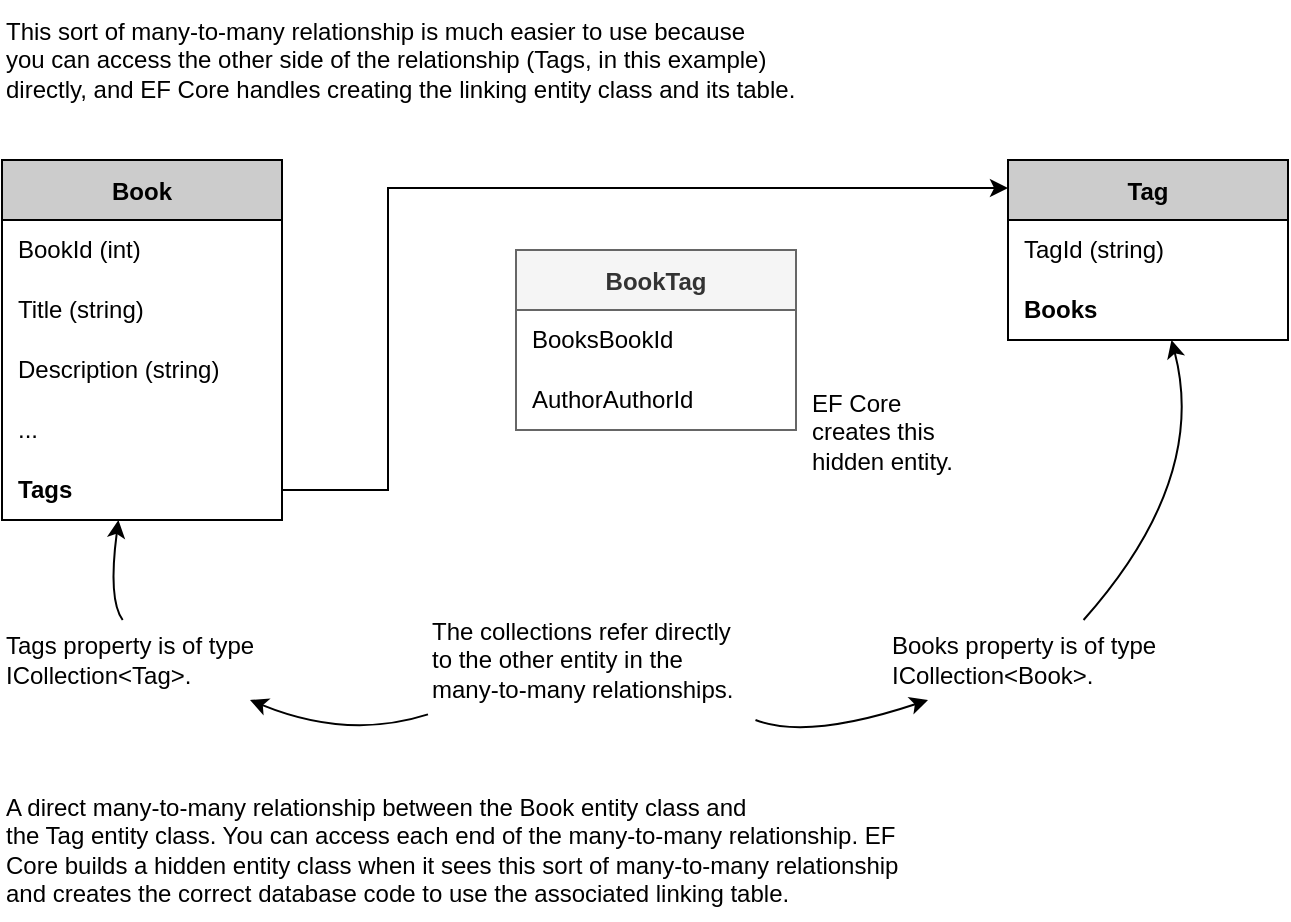 <mxfile version="20.7.4" type="device"><diagram id="ahAyE9eUKxN_0jiChCt0" name="Sayfa -1"><mxGraphModel dx="458" dy="836" grid="1" gridSize="10" guides="1" tooltips="1" connect="1" arrows="1" fold="1" page="1" pageScale="1" pageWidth="827" pageHeight="1169" math="0" shadow="0"><root><mxCell id="0"/><mxCell id="1" parent="0"/><mxCell id="wxeQToPNwxiqv6gHcwya-2" value="Book" style="shape=table;startSize=30;container=1;collapsible=0;childLayout=tableLayout;fixedRows=1;rowLines=0;fontStyle=1;fillColor=#CCCCCC;" parent="1" vertex="1"><mxGeometry x="17" y="240" width="140" height="180" as="geometry"/></mxCell><mxCell id="wxeQToPNwxiqv6gHcwya-3" value="" style="shape=tableRow;horizontal=0;startSize=0;swimlaneHead=0;swimlaneBody=0;top=0;left=0;bottom=0;right=0;collapsible=0;dropTarget=0;fillColor=none;points=[[0,0.5],[1,0.5]];portConstraint=eastwest;" parent="wxeQToPNwxiqv6gHcwya-2" vertex="1"><mxGeometry y="30" width="140" height="30" as="geometry"/></mxCell><mxCell id="wxeQToPNwxiqv6gHcwya-5" value="BookId (int)" style="shape=partialRectangle;connectable=0;fillColor=none;top=0;left=0;bottom=1;right=0;align=left;spacingLeft=6;overflow=hidden;strokeColor=none;perimeterSpacing=0;shadow=0;labelBorderColor=none;whiteSpace=wrap;html=1;labelBackgroundColor=none;fontStyle=0" parent="wxeQToPNwxiqv6gHcwya-3" vertex="1"><mxGeometry width="140" height="30" as="geometry"><mxRectangle width="140" height="30" as="alternateBounds"/></mxGeometry></mxCell><mxCell id="wxeQToPNwxiqv6gHcwya-12" style="shape=tableRow;horizontal=0;startSize=0;swimlaneHead=0;swimlaneBody=0;top=0;left=0;bottom=0;right=0;collapsible=0;dropTarget=0;fillColor=none;points=[[0,0.5],[1,0.5]];portConstraint=eastwest;" parent="wxeQToPNwxiqv6gHcwya-2" vertex="1"><mxGeometry y="60" width="140" height="30" as="geometry"/></mxCell><mxCell id="wxeQToPNwxiqv6gHcwya-14" value="Title (string)" style="shape=partialRectangle;html=1;whiteSpace=wrap;connectable=0;fillColor=none;top=0;left=0;bottom=0;right=0;align=left;spacingLeft=6;overflow=hidden;" parent="wxeQToPNwxiqv6gHcwya-12" vertex="1"><mxGeometry width="140" height="30" as="geometry"><mxRectangle width="140" height="30" as="alternateBounds"/></mxGeometry></mxCell><mxCell id="8TTu3AU7FuMcTz6wTz4p-1" style="shape=tableRow;horizontal=0;startSize=0;swimlaneHead=0;swimlaneBody=0;top=0;left=0;bottom=0;right=0;collapsible=0;dropTarget=0;fillColor=none;points=[[0,0.5],[1,0.5]];portConstraint=eastwest;" parent="wxeQToPNwxiqv6gHcwya-2" vertex="1"><mxGeometry y="90" width="140" height="30" as="geometry"/></mxCell><mxCell id="8TTu3AU7FuMcTz6wTz4p-3" value="Description (string)" style="shape=partialRectangle;html=1;whiteSpace=wrap;connectable=0;fillColor=none;top=0;left=0;bottom=0;right=0;align=left;spacingLeft=6;overflow=hidden;" parent="8TTu3AU7FuMcTz6wTz4p-1" vertex="1"><mxGeometry width="140" height="30" as="geometry"><mxRectangle width="140" height="30" as="alternateBounds"/></mxGeometry></mxCell><mxCell id="TqyidyxF7hrbDMszk3ou-3" style="shape=tableRow;horizontal=0;startSize=0;swimlaneHead=0;swimlaneBody=0;top=0;left=0;bottom=0;right=0;collapsible=0;dropTarget=0;fillColor=none;points=[[0,0.5],[1,0.5]];portConstraint=eastwest;" parent="wxeQToPNwxiqv6gHcwya-2" vertex="1"><mxGeometry y="120" width="140" height="30" as="geometry"/></mxCell><mxCell id="TqyidyxF7hrbDMszk3ou-4" value="..." style="shape=partialRectangle;html=1;whiteSpace=wrap;connectable=0;fillColor=none;top=0;left=0;bottom=0;right=0;align=left;spacingLeft=6;overflow=hidden;" parent="TqyidyxF7hrbDMszk3ou-3" vertex="1"><mxGeometry width="140" height="30" as="geometry"><mxRectangle width="140" height="30" as="alternateBounds"/></mxGeometry></mxCell><mxCell id="TqyidyxF7hrbDMszk3ou-1" style="shape=tableRow;horizontal=0;startSize=0;swimlaneHead=0;swimlaneBody=0;top=0;left=0;bottom=0;right=0;collapsible=0;dropTarget=0;fillColor=none;points=[[0,0.5],[1,0.5]];portConstraint=eastwest;" parent="wxeQToPNwxiqv6gHcwya-2" vertex="1"><mxGeometry y="150" width="140" height="30" as="geometry"/></mxCell><mxCell id="TqyidyxF7hrbDMszk3ou-2" value="Tags" style="shape=partialRectangle;html=1;whiteSpace=wrap;connectable=0;fillColor=none;top=0;left=0;bottom=0;right=0;align=left;spacingLeft=6;overflow=hidden;fontStyle=1" parent="TqyidyxF7hrbDMszk3ou-1" vertex="1"><mxGeometry width="140" height="30" as="geometry"><mxRectangle width="140" height="30" as="alternateBounds"/></mxGeometry></mxCell><mxCell id="TqyidyxF7hrbDMszk3ou-27" value="BookTag" style="shape=table;startSize=30;container=1;collapsible=0;childLayout=tableLayout;fixedRows=1;rowLines=0;fontStyle=1;fillColor=#f5f5f5;fontColor=#333333;strokeColor=#666666;" parent="1" vertex="1"><mxGeometry x="274" y="285" width="140" height="90" as="geometry"/></mxCell><mxCell id="TqyidyxF7hrbDMszk3ou-28" value="" style="shape=tableRow;horizontal=0;startSize=0;swimlaneHead=0;swimlaneBody=0;top=0;left=0;bottom=0;right=0;collapsible=0;dropTarget=0;fillColor=none;points=[[0,0.5],[1,0.5]];portConstraint=eastwest;" parent="TqyidyxF7hrbDMszk3ou-27" vertex="1"><mxGeometry y="30" width="140" height="30" as="geometry"/></mxCell><mxCell id="TqyidyxF7hrbDMszk3ou-29" value="BooksBookId" style="shape=partialRectangle;connectable=0;fillColor=none;top=0;left=0;bottom=1;right=0;align=left;spacingLeft=6;overflow=hidden;strokeColor=none;perimeterSpacing=0;shadow=0;labelBorderColor=none;whiteSpace=wrap;html=1;labelBackgroundColor=none;fontStyle=0" parent="TqyidyxF7hrbDMszk3ou-28" vertex="1"><mxGeometry width="140" height="30" as="geometry"><mxRectangle width="140" height="30" as="alternateBounds"/></mxGeometry></mxCell><mxCell id="TqyidyxF7hrbDMszk3ou-30" style="shape=tableRow;horizontal=0;startSize=0;swimlaneHead=0;swimlaneBody=0;top=0;left=0;bottom=0;right=0;collapsible=0;dropTarget=0;fillColor=none;points=[[0,0.5],[1,0.5]];portConstraint=eastwest;" parent="TqyidyxF7hrbDMszk3ou-27" vertex="1"><mxGeometry y="60" width="140" height="30" as="geometry"/></mxCell><mxCell id="TqyidyxF7hrbDMszk3ou-31" value="AuthorAuthorId" style="shape=partialRectangle;html=1;whiteSpace=wrap;connectable=0;fillColor=none;top=0;left=0;bottom=0;right=0;align=left;spacingLeft=6;overflow=hidden;" parent="TqyidyxF7hrbDMszk3ou-30" vertex="1"><mxGeometry width="140" height="30" as="geometry"><mxRectangle width="140" height="30" as="alternateBounds"/></mxGeometry></mxCell><mxCell id="TqyidyxF7hrbDMszk3ou-38" value="Tag" style="shape=table;startSize=30;container=1;collapsible=0;childLayout=tableLayout;fixedRows=1;rowLines=0;fontStyle=1;fillColor=#CCCCCC;" parent="1" vertex="1"><mxGeometry x="520" y="240" width="140" height="90" as="geometry"/></mxCell><mxCell id="TqyidyxF7hrbDMszk3ou-41" style="shape=tableRow;horizontal=0;startSize=0;swimlaneHead=0;swimlaneBody=0;top=0;left=0;bottom=0;right=0;collapsible=0;dropTarget=0;fillColor=none;points=[[0,0.5],[1,0.5]];portConstraint=eastwest;" parent="TqyidyxF7hrbDMszk3ou-38" vertex="1"><mxGeometry y="30" width="140" height="30" as="geometry"/></mxCell><mxCell id="TqyidyxF7hrbDMszk3ou-42" value="TagId (string)" style="shape=partialRectangle;html=1;whiteSpace=wrap;connectable=0;fillColor=none;top=0;left=0;bottom=0;right=0;align=left;spacingLeft=6;overflow=hidden;" parent="TqyidyxF7hrbDMszk3ou-41" vertex="1"><mxGeometry width="140" height="30" as="geometry"><mxRectangle width="140" height="30" as="alternateBounds"/></mxGeometry></mxCell><mxCell id="TqyidyxF7hrbDMszk3ou-45" style="shape=tableRow;horizontal=0;startSize=0;swimlaneHead=0;swimlaneBody=0;top=0;left=0;bottom=0;right=0;collapsible=0;dropTarget=0;fillColor=none;points=[[0,0.5],[1,0.5]];portConstraint=eastwest;" parent="TqyidyxF7hrbDMszk3ou-38" vertex="1"><mxGeometry y="60" width="140" height="30" as="geometry"/></mxCell><mxCell id="TqyidyxF7hrbDMszk3ou-46" value="Books" style="shape=partialRectangle;html=1;whiteSpace=wrap;connectable=0;fillColor=none;top=0;left=0;bottom=0;right=0;align=left;spacingLeft=6;overflow=hidden;fontStyle=1" parent="TqyidyxF7hrbDMszk3ou-45" vertex="1"><mxGeometry width="140" height="30" as="geometry"><mxRectangle width="140" height="30" as="alternateBounds"/></mxGeometry></mxCell><mxCell id="TqyidyxF7hrbDMszk3ou-49" value="" style="endArrow=classic;html=1;rounded=0;exitX=1;exitY=0.5;exitDx=0;exitDy=0;entryX=0;entryY=0.156;entryDx=0;entryDy=0;entryPerimeter=0;" parent="1" source="TqyidyxF7hrbDMszk3ou-1" target="TqyidyxF7hrbDMszk3ou-38" edge="1"><mxGeometry width="50" height="50" relative="1" as="geometry"><mxPoint x="170" y="520" as="sourcePoint"/><mxPoint x="490" y="285" as="targetPoint"/><Array as="points"><mxPoint x="210" y="405"/><mxPoint x="210" y="254"/></Array></mxGeometry></mxCell><mxCell id="TqyidyxF7hrbDMszk3ou-51" value="This sort of many-to-many relationship is much easier to use because&#10;you can access the other side of the relationship (Tags, in this example)&#10;directly, and EF Core handles creating the linking entity class and its table." style="text;html=1;align=left;verticalAlign=middle;resizable=0;points=[];autosize=1;strokeColor=none;fillColor=none;" parent="1" vertex="1"><mxGeometry x="17" y="160" width="420" height="60" as="geometry"/></mxCell><mxCell id="TqyidyxF7hrbDMszk3ou-52" value="Tags property is of type&lt;br&gt;ICollection&amp;lt;Tag&amp;gt;." style="text;html=1;align=left;verticalAlign=middle;resizable=0;points=[];autosize=1;strokeColor=none;fillColor=none;" parent="1" vertex="1"><mxGeometry x="17" y="470" width="150" height="40" as="geometry"/></mxCell><mxCell id="TqyidyxF7hrbDMszk3ou-53" value="Books property is of type&lt;br&gt;ICollection&amp;lt;Book&amp;gt;." style="text;html=1;align=left;verticalAlign=middle;resizable=0;points=[];autosize=1;strokeColor=none;fillColor=none;" parent="1" vertex="1"><mxGeometry x="460" y="470" width="160" height="40" as="geometry"/></mxCell><mxCell id="TqyidyxF7hrbDMszk3ou-54" value="" style="endArrow=classic;html=1;curved=1;" parent="1" source="TqyidyxF7hrbDMszk3ou-52" target="wxeQToPNwxiqv6gHcwya-2" edge="1"><mxGeometry width="50" height="50" relative="1" as="geometry"><mxPoint x="110" y="570" as="sourcePoint"/><mxPoint x="160" y="520" as="targetPoint"/><Array as="points"><mxPoint x="70" y="460"/></Array></mxGeometry></mxCell><mxCell id="TqyidyxF7hrbDMszk3ou-55" value="" style="endArrow=classic;html=1;curved=1;" parent="1" source="TqyidyxF7hrbDMszk3ou-53" target="TqyidyxF7hrbDMszk3ou-38" edge="1"><mxGeometry width="50" height="50" relative="1" as="geometry"><mxPoint x="290" y="550" as="sourcePoint"/><mxPoint x="340" y="500" as="targetPoint"/><Array as="points"><mxPoint x="620" y="400"/></Array></mxGeometry></mxCell><mxCell id="NL7O_mv-KDC7upPlMFwY-1" value="&lt;div&gt;The collections refer directly&lt;/div&gt;&lt;div&gt;to the other entity in the&lt;/div&gt;&lt;div&gt;many-to-many relationships.&lt;/div&gt;" style="text;html=1;align=left;verticalAlign=middle;resizable=0;points=[];autosize=1;strokeColor=none;fillColor=none;" vertex="1" parent="1"><mxGeometry x="230" y="460" width="170" height="60" as="geometry"/></mxCell><mxCell id="NL7O_mv-KDC7upPlMFwY-2" value="" style="endArrow=classic;html=1;curved=1;" edge="1" parent="1" source="NL7O_mv-KDC7upPlMFwY-1" target="TqyidyxF7hrbDMszk3ou-52"><mxGeometry width="50" height="50" relative="1" as="geometry"><mxPoint x="180" y="630" as="sourcePoint"/><mxPoint x="230" y="580" as="targetPoint"/><Array as="points"><mxPoint x="190" y="530"/></Array></mxGeometry></mxCell><mxCell id="NL7O_mv-KDC7upPlMFwY-3" value="" style="endArrow=classic;html=1;curved=1;" edge="1" parent="1" source="NL7O_mv-KDC7upPlMFwY-1" target="TqyidyxF7hrbDMszk3ou-53"><mxGeometry width="50" height="50" relative="1" as="geometry"><mxPoint x="370" y="620" as="sourcePoint"/><mxPoint x="420" y="570" as="targetPoint"/><Array as="points"><mxPoint x="420" y="530"/></Array></mxGeometry></mxCell><mxCell id="NL7O_mv-KDC7upPlMFwY-4" value="EF Core&#10;creates this&#10;hidden entity." style="text;html=1;align=left;verticalAlign=middle;resizable=0;points=[];autosize=1;strokeColor=none;fillColor=none;" vertex="1" parent="1"><mxGeometry x="420" y="346" width="90" height="60" as="geometry"/></mxCell><mxCell id="NL7O_mv-KDC7upPlMFwY-5" value="&lt;div&gt;A direct many-to-many relationship between the Book entity class and&lt;/div&gt;&lt;div&gt;the Tag entity class. You can access each end of the many-to-many relationship. EF&lt;/div&gt;&lt;div&gt;Core builds a hidden entity class when it sees this sort of many-to-many relationship&lt;/div&gt;&lt;div&gt;and creates the correct database code to use the associated linking table.&lt;/div&gt;" style="text;html=1;align=left;verticalAlign=middle;resizable=0;points=[];autosize=1;strokeColor=none;fillColor=none;" vertex="1" parent="1"><mxGeometry x="17" y="550" width="470" height="70" as="geometry"/></mxCell></root></mxGraphModel></diagram></mxfile>